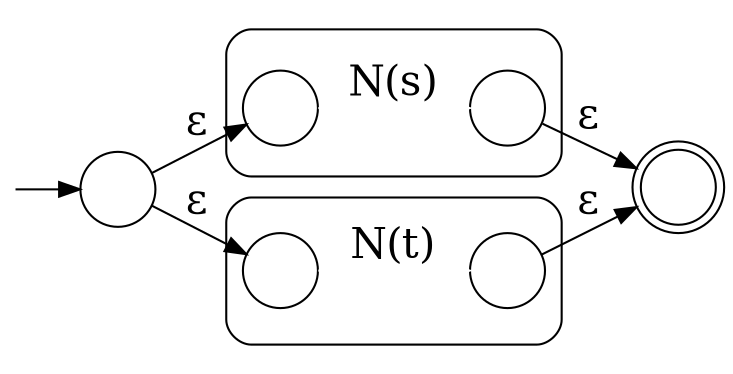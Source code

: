 digraph G 
 { 
 ratio=0.5;
 rankdir=LR;
 ranksep=0.4;
 0 [shape=circle,fontsize=40,label=""]
subgraph cluster_1{
	1 [shape=circle,fontsize=40,label=""]
	2 [shape=circle,fontsize=40,label=""]
	1 -> 2 [color=white,label="N(s)",fontsize=20];
	graph[style=rounded];
}
subgraph cluster_2 {
	3 [shape=circle,fontsize=40,label=""]
	4 [shape=circle,fontsize=40,label=""]
	3 -> 4 [color=white,label="N(t)",fontsize=20];
	graph[style=rounded];
}
 5 [shape=doublecircle,fontsize=40,label=""]
node [shape = point, color=white, fontcolor=white]; start;
start -> 0;
0 -> 1 [label="&epsilon;",fontsize=20];
0 -> 3 [label="&epsilon;",fontsize=20];
2 -> 5 [label="&epsilon;",fontsize=20];
4 -> 5 [label="&epsilon;",fontsize=20];
}
